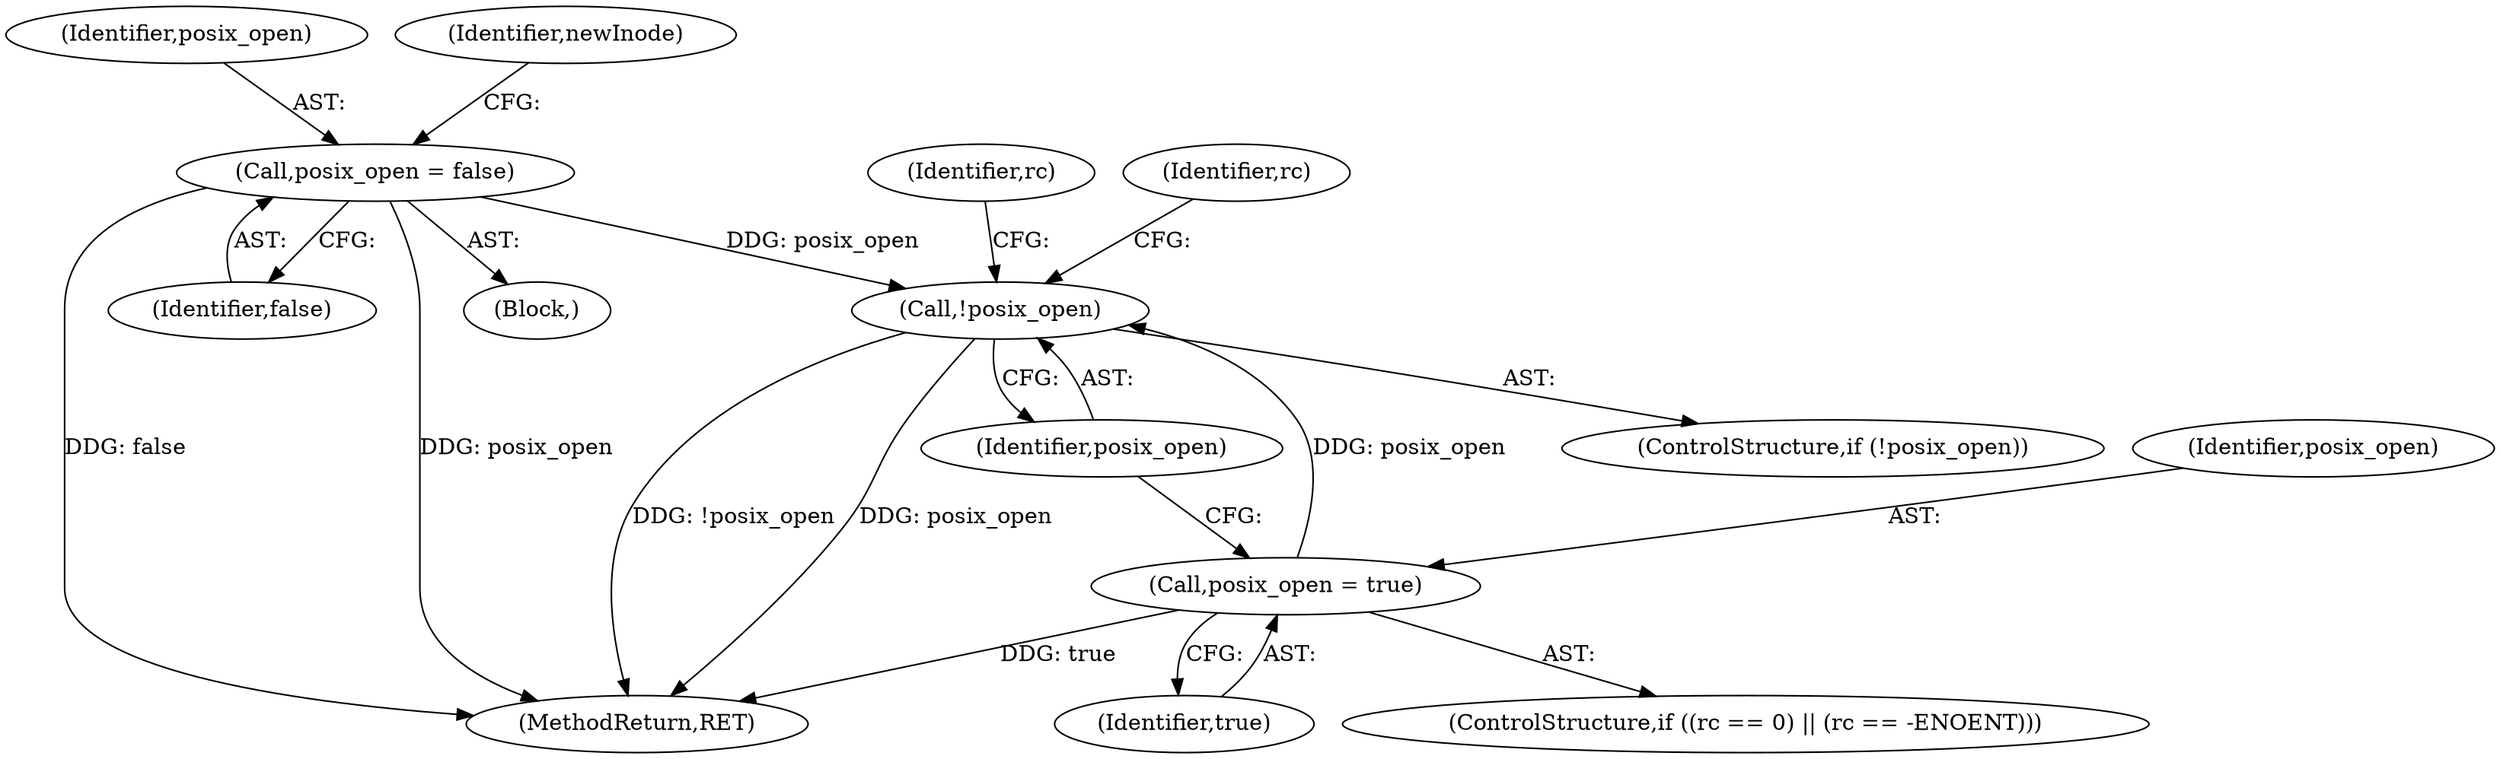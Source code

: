 digraph "0_linux_88d7d4e4a439f32acc56a6d860e415ee71d3df08@API" {
"1000375" [label="(Call,!posix_open)"];
"1000355" [label="(Call,posix_open = true)"];
"1000132" [label="(Call,posix_open = false)"];
"1000133" [label="(Identifier,posix_open)"];
"1000374" [label="(ControlStructure,if (!posix_open))"];
"1000403" [label="(Identifier,rc)"];
"1000378" [label="(Identifier,rc)"];
"1000114" [label="(Block,)"];
"1000134" [label="(Identifier,false)"];
"1000498" [label="(MethodReturn,RET)"];
"1000375" [label="(Call,!posix_open)"];
"1000132" [label="(Call,posix_open = false)"];
"1000357" [label="(Identifier,true)"];
"1000356" [label="(Identifier,posix_open)"];
"1000346" [label="(ControlStructure,if ((rc == 0) || (rc == -ENOENT)))"];
"1000355" [label="(Call,posix_open = true)"];
"1000376" [label="(Identifier,posix_open)"];
"1000141" [label="(Identifier,newInode)"];
"1000375" -> "1000374"  [label="AST: "];
"1000375" -> "1000376"  [label="CFG: "];
"1000376" -> "1000375"  [label="AST: "];
"1000378" -> "1000375"  [label="CFG: "];
"1000403" -> "1000375"  [label="CFG: "];
"1000375" -> "1000498"  [label="DDG: posix_open"];
"1000375" -> "1000498"  [label="DDG: !posix_open"];
"1000355" -> "1000375"  [label="DDG: posix_open"];
"1000132" -> "1000375"  [label="DDG: posix_open"];
"1000355" -> "1000346"  [label="AST: "];
"1000355" -> "1000357"  [label="CFG: "];
"1000356" -> "1000355"  [label="AST: "];
"1000357" -> "1000355"  [label="AST: "];
"1000376" -> "1000355"  [label="CFG: "];
"1000355" -> "1000498"  [label="DDG: true"];
"1000132" -> "1000114"  [label="AST: "];
"1000132" -> "1000134"  [label="CFG: "];
"1000133" -> "1000132"  [label="AST: "];
"1000134" -> "1000132"  [label="AST: "];
"1000141" -> "1000132"  [label="CFG: "];
"1000132" -> "1000498"  [label="DDG: false"];
"1000132" -> "1000498"  [label="DDG: posix_open"];
}

